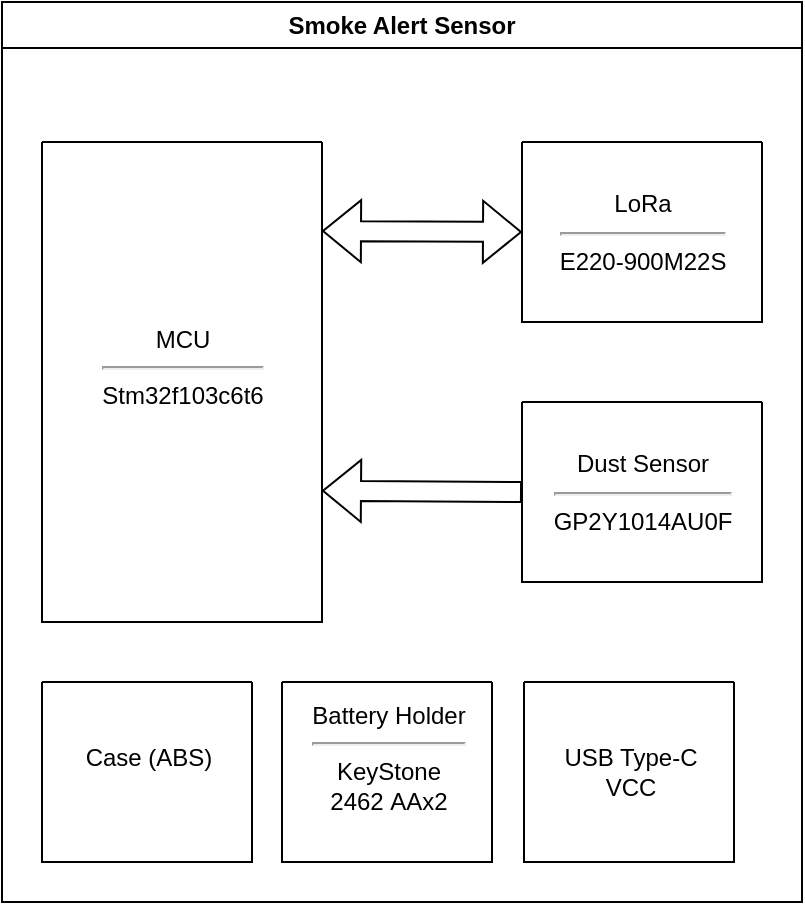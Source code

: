 <mxfile version="27.0.6">
  <diagram name="Страница — 1" id="Ba43dn694KedPT_P9-0n">
    <mxGraphModel dx="868" dy="468" grid="1" gridSize="10" guides="1" tooltips="1" connect="1" arrows="1" fold="1" page="1" pageScale="1" pageWidth="827" pageHeight="1169" math="0" shadow="0">
      <root>
        <mxCell id="0" />
        <mxCell id="1" parent="0" />
        <mxCell id="c-6C08hO20Lu4jWBWG4H-3" value="Smoke Alert Sensor" style="swimlane;whiteSpace=wrap;html=1;" vertex="1" parent="1">
          <mxGeometry x="100" y="50" width="400" height="450" as="geometry" />
        </mxCell>
        <mxCell id="c-6C08hO20Lu4jWBWG4H-1" value="" style="swimlane;startSize=0;" vertex="1" parent="c-6C08hO20Lu4jWBWG4H-3">
          <mxGeometry x="20" y="70" width="140" height="240" as="geometry" />
        </mxCell>
        <mxCell id="c-6C08hO20Lu4jWBWG4H-2" value="MCU&lt;hr&gt;&lt;div&gt;&lt;span style=&quot;background-color: transparent; color: light-dark(rgb(0, 0, 0), rgb(255, 255, 255));&quot;&gt;Stm32f103c6t6&lt;/span&gt;&lt;/div&gt;&lt;div&gt;&lt;br&gt;&lt;/div&gt;" style="text;html=1;align=center;verticalAlign=middle;resizable=0;points=[];autosize=1;strokeColor=none;fillColor=none;" vertex="1" parent="c-6C08hO20Lu4jWBWG4H-1">
          <mxGeometry x="20" y="85" width="100" height="70" as="geometry" />
        </mxCell>
        <mxCell id="c-6C08hO20Lu4jWBWG4H-6" value="" style="swimlane;startSize=0;" vertex="1" parent="c-6C08hO20Lu4jWBWG4H-3">
          <mxGeometry x="260" y="70" width="120" height="90" as="geometry">
            <mxRectangle x="260" y="70" width="50" height="40" as="alternateBounds" />
          </mxGeometry>
        </mxCell>
        <mxCell id="c-6C08hO20Lu4jWBWG4H-7" value="LoRa&lt;hr&gt;E220-900M22S" style="text;html=1;align=center;verticalAlign=middle;resizable=0;points=[];autosize=1;strokeColor=none;fillColor=none;" vertex="1" parent="c-6C08hO20Lu4jWBWG4H-6">
          <mxGeometry x="5" y="15" width="110" height="60" as="geometry" />
        </mxCell>
        <mxCell id="c-6C08hO20Lu4jWBWG4H-8" value="" style="swimlane;startSize=0;" vertex="1" parent="c-6C08hO20Lu4jWBWG4H-3">
          <mxGeometry x="260" y="200" width="120" height="90" as="geometry" />
        </mxCell>
        <mxCell id="c-6C08hO20Lu4jWBWG4H-9" value="&lt;div&gt;Dust Sensor&lt;/div&gt;&lt;hr&gt;GP2Y1014AU0F" style="text;html=1;align=center;verticalAlign=middle;resizable=0;points=[];autosize=1;strokeColor=none;fillColor=none;" vertex="1" parent="c-6C08hO20Lu4jWBWG4H-8">
          <mxGeometry x="5" y="15" width="110" height="60" as="geometry" />
        </mxCell>
        <mxCell id="c-6C08hO20Lu4jWBWG4H-10" value="" style="swimlane;startSize=0;" vertex="1" parent="c-6C08hO20Lu4jWBWG4H-3">
          <mxGeometry x="140" y="340" width="105" height="90" as="geometry" />
        </mxCell>
        <mxCell id="c-6C08hO20Lu4jWBWG4H-11" value="&lt;div&gt;Battery Holder&lt;/div&gt;&lt;hr&gt;KeyStone&lt;div&gt;2462&amp;nbsp;&lt;span style=&quot;background-color: transparent; color: light-dark(rgb(0, 0, 0), rgb(255, 255, 255));&quot;&gt;AAx2&lt;/span&gt;&lt;div&gt;&lt;div&gt;&lt;br&gt;&lt;/div&gt;&lt;/div&gt;&lt;/div&gt;" style="text;html=1;align=center;verticalAlign=middle;resizable=0;points=[];autosize=1;strokeColor=none;fillColor=none;" vertex="1" parent="c-6C08hO20Lu4jWBWG4H-10">
          <mxGeometry x="2.5" width="100" height="90" as="geometry" />
        </mxCell>
        <mxCell id="c-6C08hO20Lu4jWBWG4H-13" value="" style="shape=flexArrow;endArrow=classic;startArrow=classic;html=1;rounded=0;" edge="1" parent="c-6C08hO20Lu4jWBWG4H-3">
          <mxGeometry width="100" height="100" relative="1" as="geometry">
            <mxPoint x="160" y="114.5" as="sourcePoint" />
            <mxPoint x="260" y="115" as="targetPoint" />
          </mxGeometry>
        </mxCell>
        <mxCell id="c-6C08hO20Lu4jWBWG4H-15" value="" style="shape=flexArrow;endArrow=classic;html=1;rounded=0;entryX=1.005;entryY=0.724;entryDx=0;entryDy=0;entryPerimeter=0;exitX=0;exitY=0.5;exitDx=0;exitDy=0;" edge="1" parent="c-6C08hO20Lu4jWBWG4H-3" source="c-6C08hO20Lu4jWBWG4H-8">
          <mxGeometry width="50" height="50" relative="1" as="geometry">
            <mxPoint x="257.74" y="245.66" as="sourcePoint" />
            <mxPoint x="160.0" y="244.33" as="targetPoint" />
          </mxGeometry>
        </mxCell>
        <mxCell id="c-6C08hO20Lu4jWBWG4H-22" value="" style="swimlane;startSize=0;" vertex="1" parent="c-6C08hO20Lu4jWBWG4H-3">
          <mxGeometry x="261" y="340" width="105" height="90" as="geometry" />
        </mxCell>
        <mxCell id="c-6C08hO20Lu4jWBWG4H-23" value="&lt;div&gt;USB Type-C&lt;br&gt;VCC&lt;/div&gt;" style="text;html=1;align=center;verticalAlign=middle;resizable=0;points=[];autosize=1;strokeColor=none;fillColor=none;" vertex="1" parent="c-6C08hO20Lu4jWBWG4H-22">
          <mxGeometry x="7.5" y="25" width="90" height="40" as="geometry" />
        </mxCell>
        <mxCell id="c-6C08hO20Lu4jWBWG4H-16" value="" style="swimlane;startSize=0;" vertex="1" parent="1">
          <mxGeometry x="120" y="390" width="105" height="90" as="geometry" />
        </mxCell>
        <mxCell id="c-6C08hO20Lu4jWBWG4H-17" value="&lt;div&gt;Case (ABS)&lt;/div&gt;&lt;div&gt;&lt;div&gt;&lt;div&gt;&lt;br&gt;&lt;/div&gt;&lt;/div&gt;&lt;/div&gt;" style="text;html=1;align=center;verticalAlign=middle;resizable=0;points=[];autosize=1;strokeColor=none;fillColor=none;" vertex="1" parent="c-6C08hO20Lu4jWBWG4H-16">
          <mxGeometry x="7.5" y="25" width="90" height="40" as="geometry" />
        </mxCell>
      </root>
    </mxGraphModel>
  </diagram>
</mxfile>
